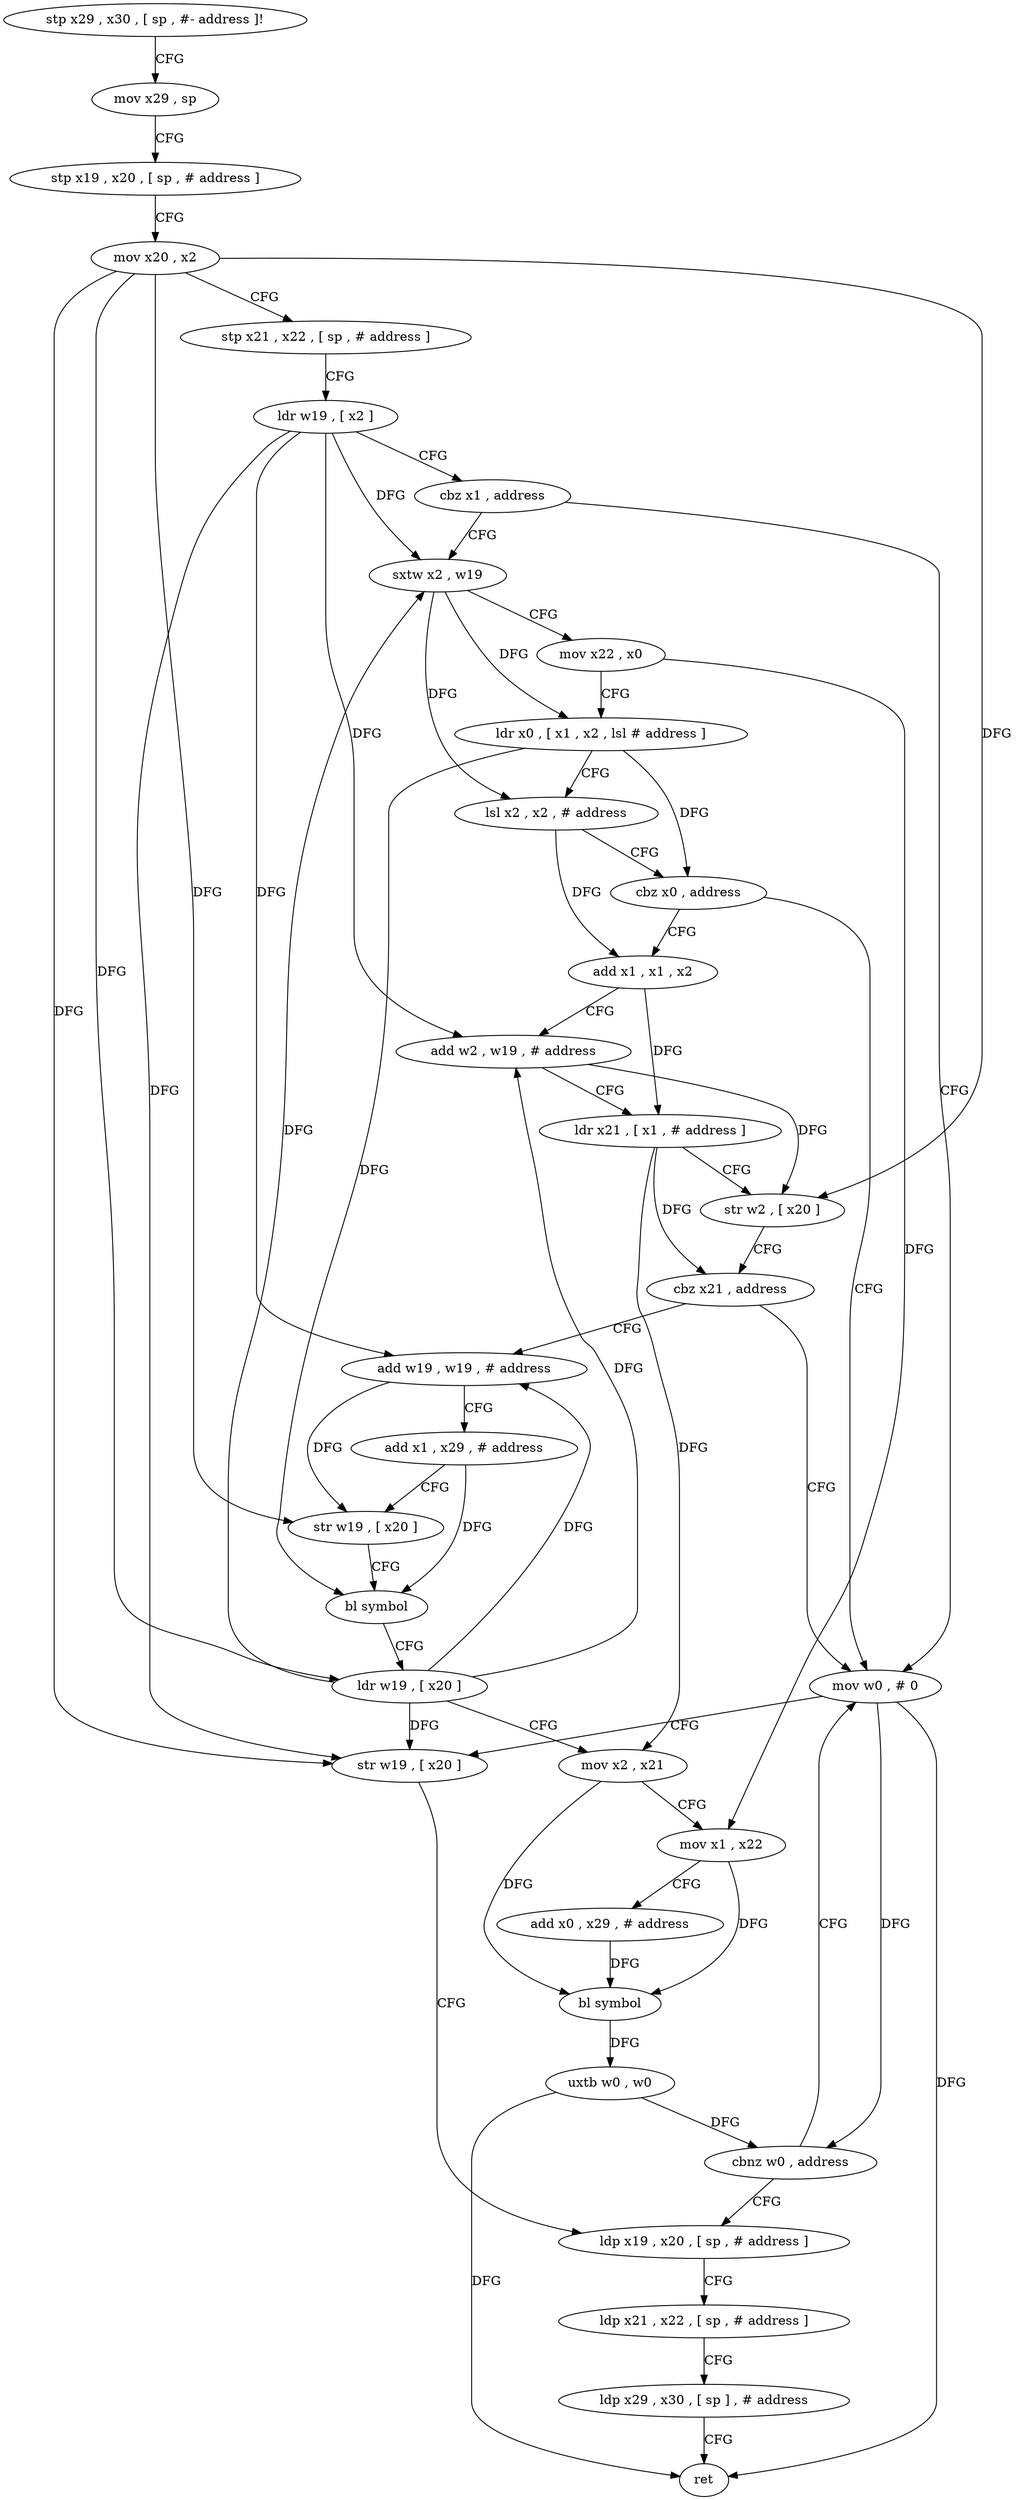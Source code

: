 digraph "func" {
"4249248" [label = "stp x29 , x30 , [ sp , #- address ]!" ]
"4249252" [label = "mov x29 , sp" ]
"4249256" [label = "stp x19 , x20 , [ sp , # address ]" ]
"4249260" [label = "mov x20 , x2" ]
"4249264" [label = "stp x21 , x22 , [ sp , # address ]" ]
"4249268" [label = "ldr w19 , [ x2 ]" ]
"4249272" [label = "cbz x1 , address" ]
"4249360" [label = "mov w0 , # 0" ]
"4249276" [label = "sxtw x2 , w19" ]
"4249364" [label = "str w19 , [ x20 ]" ]
"4249368" [label = "ldp x19 , x20 , [ sp , # address ]" ]
"4249280" [label = "mov x22 , x0" ]
"4249284" [label = "ldr x0 , [ x1 , x2 , lsl # address ]" ]
"4249288" [label = "lsl x2 , x2 , # address" ]
"4249292" [label = "cbz x0 , address" ]
"4249296" [label = "add x1 , x1 , x2" ]
"4249300" [label = "add w2 , w19 , # address" ]
"4249304" [label = "ldr x21 , [ x1 , # address ]" ]
"4249308" [label = "str w2 , [ x20 ]" ]
"4249312" [label = "cbz x21 , address" ]
"4249316" [label = "add w19 , w19 , # address" ]
"4249320" [label = "add x1 , x29 , # address" ]
"4249324" [label = "str w19 , [ x20 ]" ]
"4249328" [label = "bl symbol" ]
"4249332" [label = "ldr w19 , [ x20 ]" ]
"4249336" [label = "mov x2 , x21" ]
"4249340" [label = "mov x1 , x22" ]
"4249344" [label = "add x0 , x29 , # address" ]
"4249348" [label = "bl symbol" ]
"4249352" [label = "uxtb w0 , w0" ]
"4249356" [label = "cbnz w0 , address" ]
"4249372" [label = "ldp x21 , x22 , [ sp , # address ]" ]
"4249376" [label = "ldp x29 , x30 , [ sp ] , # address" ]
"4249380" [label = "ret" ]
"4249248" -> "4249252" [ label = "CFG" ]
"4249252" -> "4249256" [ label = "CFG" ]
"4249256" -> "4249260" [ label = "CFG" ]
"4249260" -> "4249264" [ label = "CFG" ]
"4249260" -> "4249364" [ label = "DFG" ]
"4249260" -> "4249308" [ label = "DFG" ]
"4249260" -> "4249324" [ label = "DFG" ]
"4249260" -> "4249332" [ label = "DFG" ]
"4249264" -> "4249268" [ label = "CFG" ]
"4249268" -> "4249272" [ label = "CFG" ]
"4249268" -> "4249364" [ label = "DFG" ]
"4249268" -> "4249276" [ label = "DFG" ]
"4249268" -> "4249300" [ label = "DFG" ]
"4249268" -> "4249316" [ label = "DFG" ]
"4249272" -> "4249360" [ label = "CFG" ]
"4249272" -> "4249276" [ label = "CFG" ]
"4249360" -> "4249364" [ label = "CFG" ]
"4249360" -> "4249380" [ label = "DFG" ]
"4249360" -> "4249356" [ label = "DFG" ]
"4249276" -> "4249280" [ label = "CFG" ]
"4249276" -> "4249284" [ label = "DFG" ]
"4249276" -> "4249288" [ label = "DFG" ]
"4249364" -> "4249368" [ label = "CFG" ]
"4249368" -> "4249372" [ label = "CFG" ]
"4249280" -> "4249284" [ label = "CFG" ]
"4249280" -> "4249340" [ label = "DFG" ]
"4249284" -> "4249288" [ label = "CFG" ]
"4249284" -> "4249292" [ label = "DFG" ]
"4249284" -> "4249328" [ label = "DFG" ]
"4249288" -> "4249292" [ label = "CFG" ]
"4249288" -> "4249296" [ label = "DFG" ]
"4249292" -> "4249360" [ label = "CFG" ]
"4249292" -> "4249296" [ label = "CFG" ]
"4249296" -> "4249300" [ label = "CFG" ]
"4249296" -> "4249304" [ label = "DFG" ]
"4249300" -> "4249304" [ label = "CFG" ]
"4249300" -> "4249308" [ label = "DFG" ]
"4249304" -> "4249308" [ label = "CFG" ]
"4249304" -> "4249312" [ label = "DFG" ]
"4249304" -> "4249336" [ label = "DFG" ]
"4249308" -> "4249312" [ label = "CFG" ]
"4249312" -> "4249360" [ label = "CFG" ]
"4249312" -> "4249316" [ label = "CFG" ]
"4249316" -> "4249320" [ label = "CFG" ]
"4249316" -> "4249324" [ label = "DFG" ]
"4249320" -> "4249324" [ label = "CFG" ]
"4249320" -> "4249328" [ label = "DFG" ]
"4249324" -> "4249328" [ label = "CFG" ]
"4249328" -> "4249332" [ label = "CFG" ]
"4249332" -> "4249336" [ label = "CFG" ]
"4249332" -> "4249364" [ label = "DFG" ]
"4249332" -> "4249276" [ label = "DFG" ]
"4249332" -> "4249300" [ label = "DFG" ]
"4249332" -> "4249316" [ label = "DFG" ]
"4249336" -> "4249340" [ label = "CFG" ]
"4249336" -> "4249348" [ label = "DFG" ]
"4249340" -> "4249344" [ label = "CFG" ]
"4249340" -> "4249348" [ label = "DFG" ]
"4249344" -> "4249348" [ label = "DFG" ]
"4249348" -> "4249352" [ label = "DFG" ]
"4249352" -> "4249356" [ label = "DFG" ]
"4249352" -> "4249380" [ label = "DFG" ]
"4249356" -> "4249368" [ label = "CFG" ]
"4249356" -> "4249360" [ label = "CFG" ]
"4249372" -> "4249376" [ label = "CFG" ]
"4249376" -> "4249380" [ label = "CFG" ]
}
